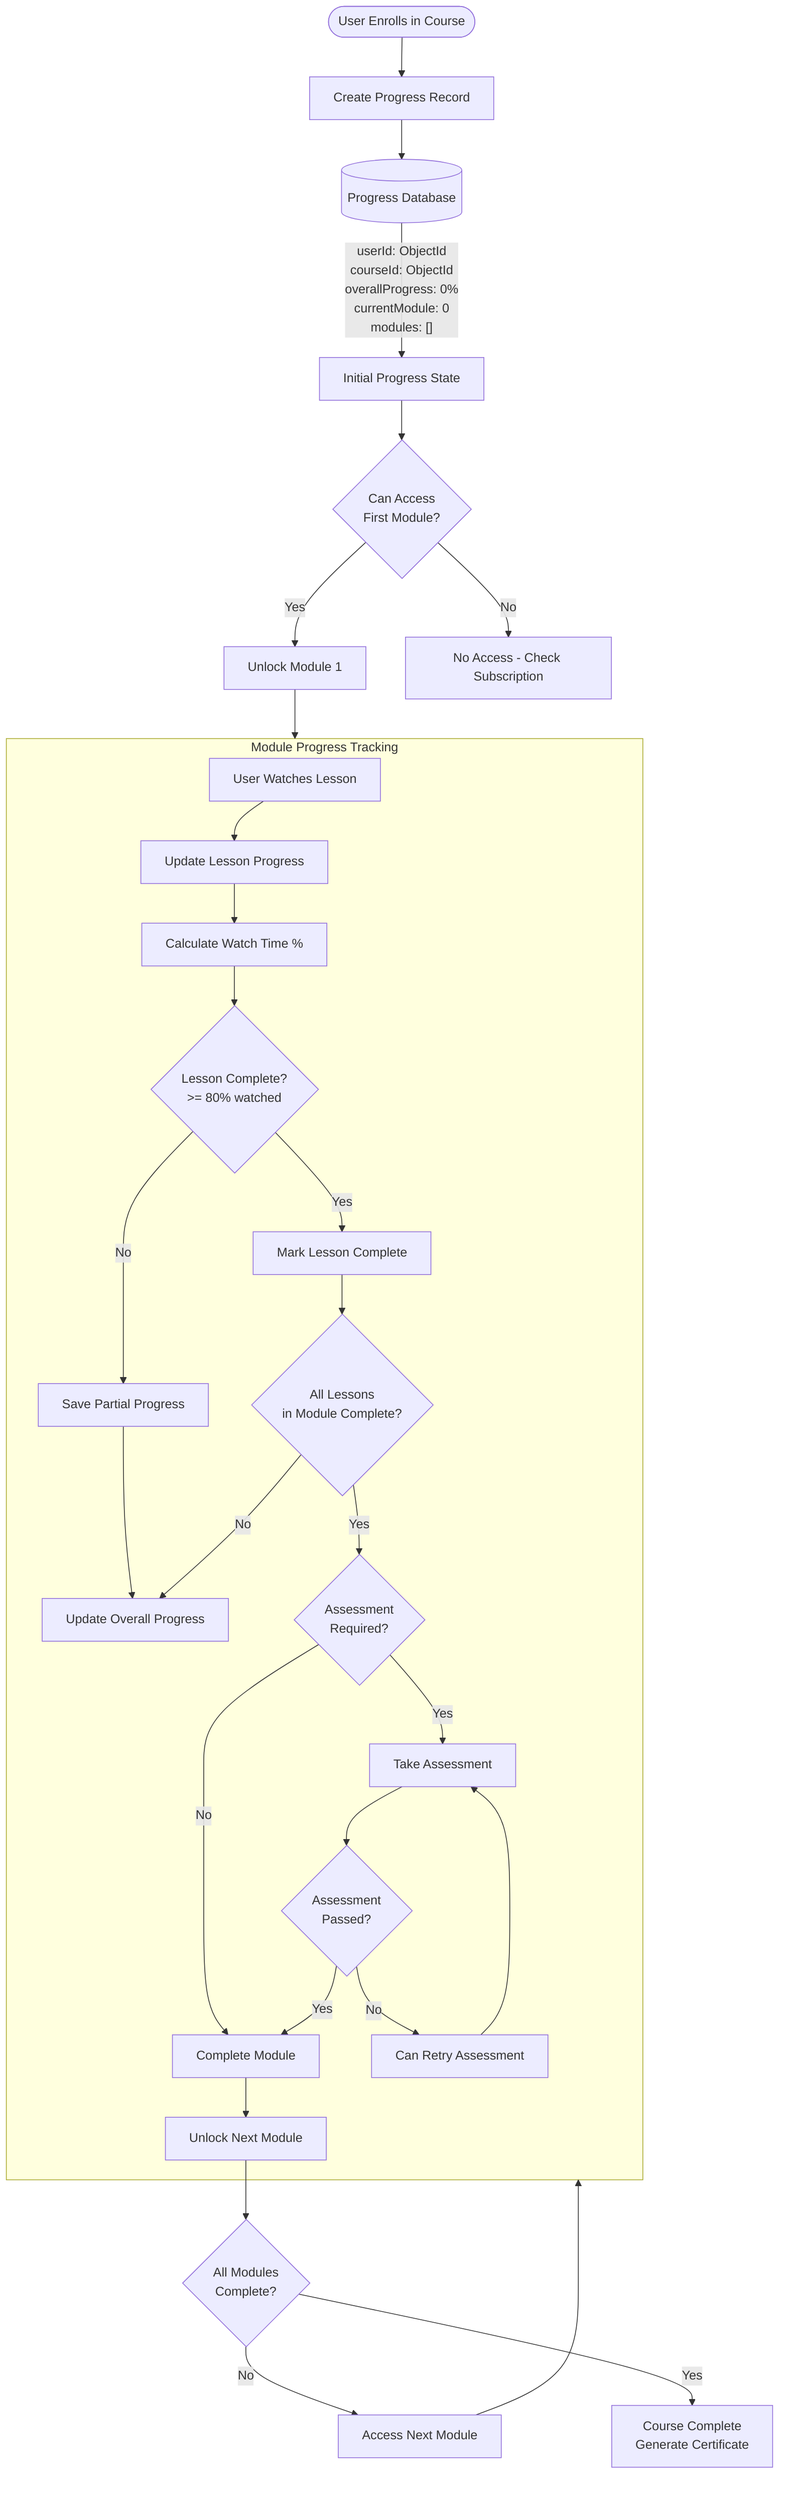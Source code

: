 flowchart TD
    Start([User Enrolls in Course]) --> CreateProgress[Create Progress Record]
    
    CreateProgress --> ProgressDB[(Progress Database)]
    ProgressDB --> |"userId: ObjectId<br/>courseId: ObjectId<br/>overallProgress: 0%<br/>currentModule: 0<br/>modules: []"| InitialState[Initial Progress State]
    
    InitialState --> FirstModule{Can Access<br/>First Module?}
    FirstModule -->|Yes| UnlockModule1[Unlock Module 1]
    FirstModule -->|No| NoAccess[No Access - Check Subscription]
    
    UnlockModule1 --> ModuleProgress[Module Progress Tracking]
    
    subgraph ModuleProgress["Module Progress Tracking"]
        direction TB
        WatchLesson[User Watches Lesson] --> UpdateProgress[Update Lesson Progress]
        UpdateProgress --> CalcWatchTime[Calculate Watch Time %]
        CalcWatchTime --> CheckComplete{Lesson Complete?<br/>>= 80% watched}
        
        CheckComplete -->|Yes| MarkLessonComplete[Mark Lesson Complete]
        CheckComplete -->|No| SaveProgress[Save Partial Progress]
        
        MarkLessonComplete --> CheckModuleComplete{All Lessons<br/>in Module Complete?}
        SaveProgress --> UpdateOverall[Update Overall Progress]
        
        CheckModuleComplete -->|No| UpdateOverall
        CheckModuleComplete -->|Yes| CheckAssessment{Assessment<br/>Required?}
        
        CheckAssessment -->|No| CompleteModule[Complete Module]
        CheckAssessment -->|Yes| TakeAssessment[Take Assessment]
        
        TakeAssessment --> AssessmentResult{Assessment<br/>Passed?}
        AssessmentResult -->|No| RetryAssessment[Can Retry Assessment]
        AssessmentResult -->|Yes| CompleteModule
        
        CompleteModule --> UnlockNext[Unlock Next Module]
        RetryAssessment --> TakeAssessment
    end
    
    UnlockNext --> CheckCourseComplete{All Modules<br/>Complete?}
    CheckCourseComplete -->|No| NextModule[Access Next Module]
    CheckCourseComplete -->|Yes| CourseComplete[Course Complete<br/>Generate Certificate]
    
    NextModule --> ModuleProgress